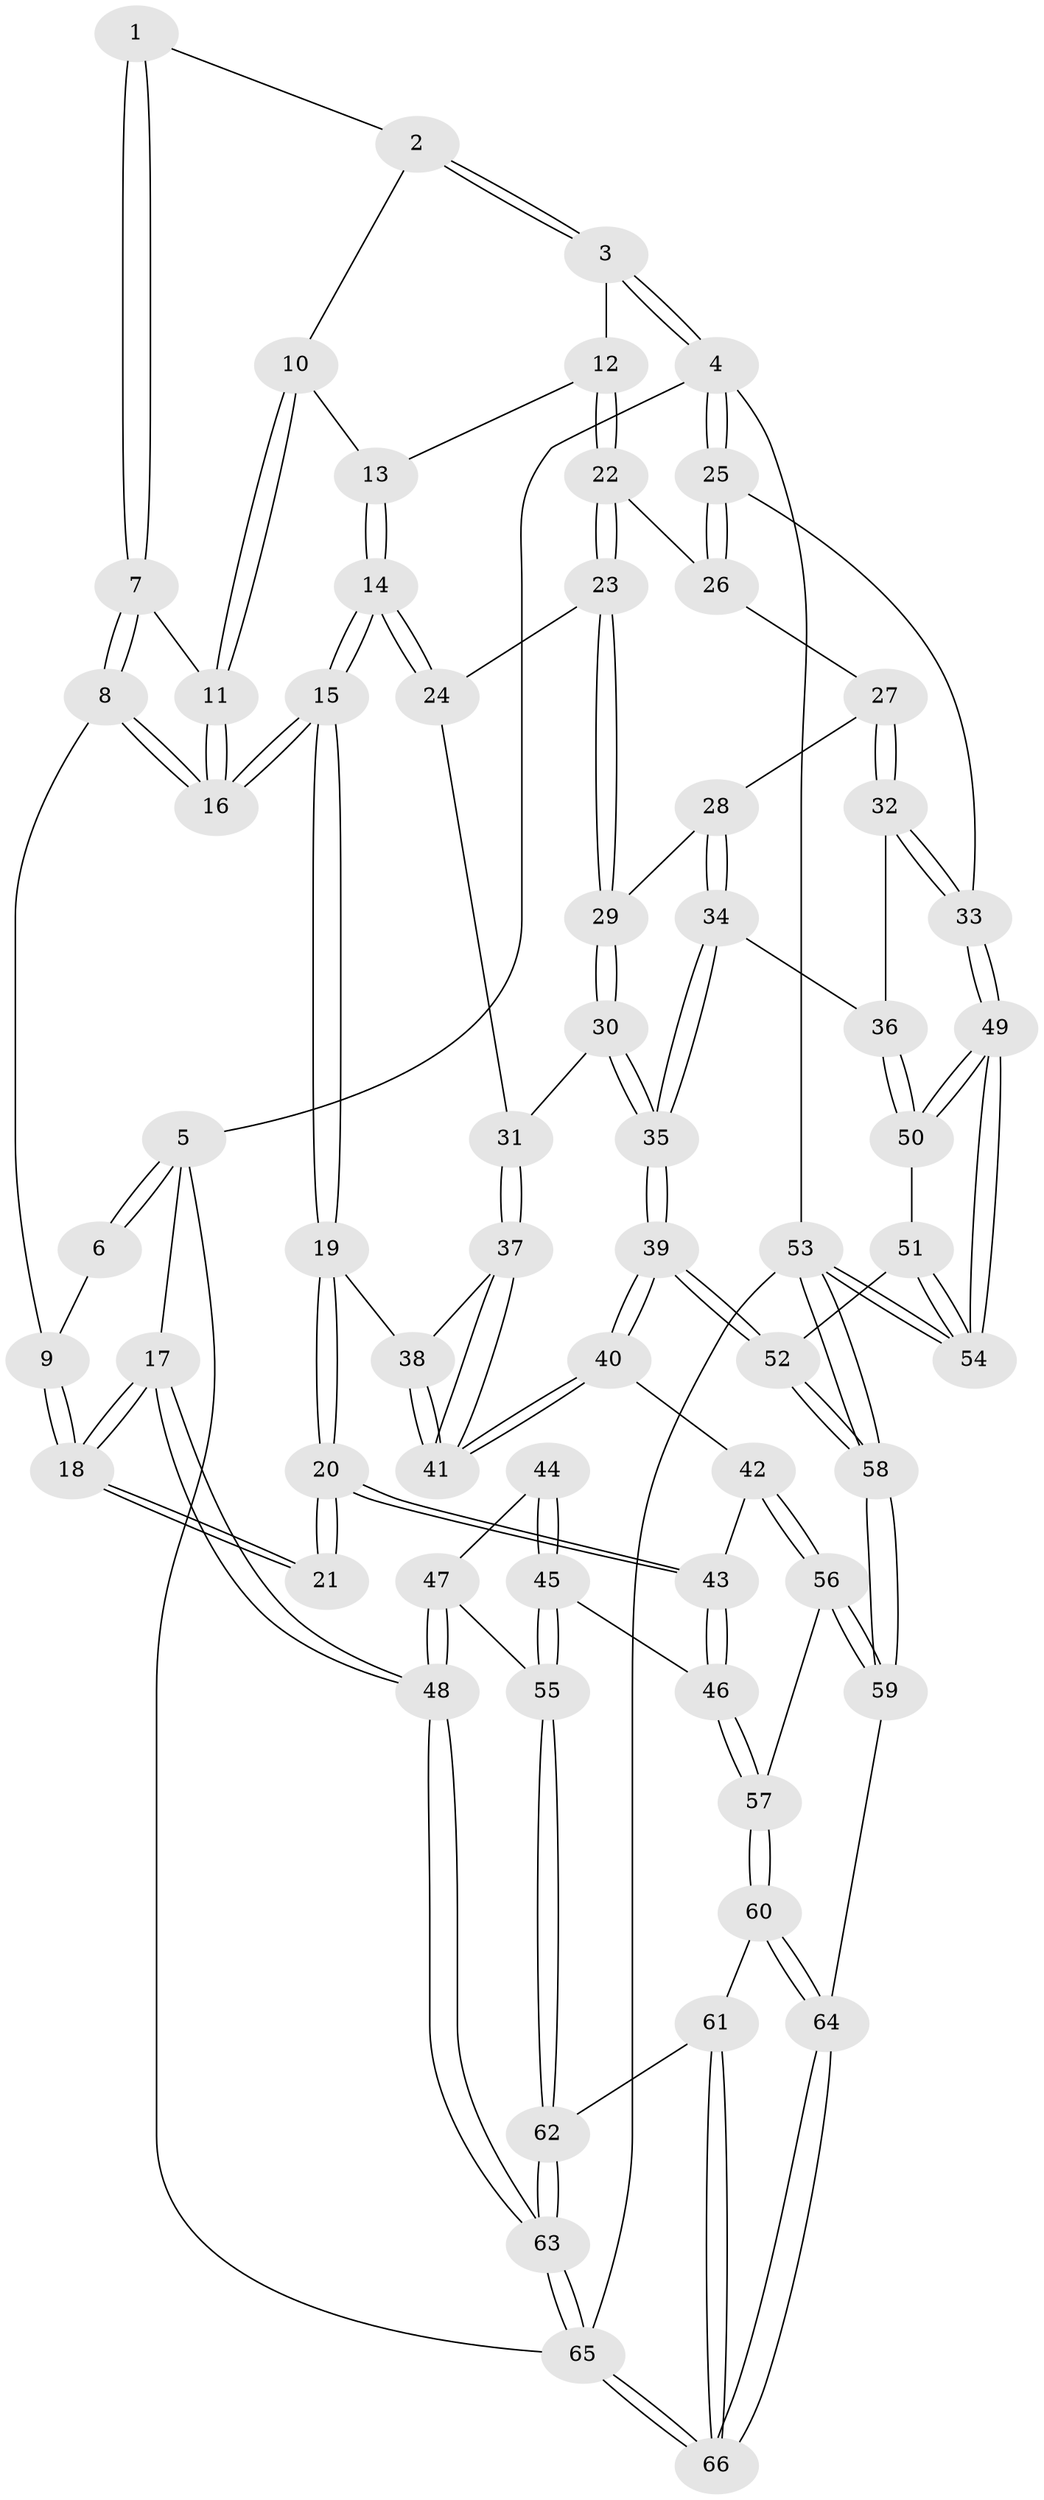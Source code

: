// coarse degree distribution, {3: 0.06521739130434782, 4: 0.43478260869565216, 6: 0.13043478260869565, 5: 0.3695652173913043}
// Generated by graph-tools (version 1.1) at 2025/52/02/27/25 19:52:39]
// undirected, 66 vertices, 162 edges
graph export_dot {
graph [start="1"]
  node [color=gray90,style=filled];
  1 [pos="+0.2069785615590843+0"];
  2 [pos="+0.38208874723088926+0"];
  3 [pos="+0.6952716686386725+0"];
  4 [pos="+1+0"];
  5 [pos="+0+0"];
  6 [pos="+0.1260127430374836+0"];
  7 [pos="+0.21041412315144675+0"];
  8 [pos="+0.18419496403377753+0.17415405304378154"];
  9 [pos="+0.06951328176771968+0.14361594095541488"];
  10 [pos="+0.3478663396764354+0.11479386323491991"];
  11 [pos="+0.29832569451141705+0.1757451373702638"];
  12 [pos="+0.6897331649185279+0"];
  13 [pos="+0.3941022481169676+0.14480685035280003"];
  14 [pos="+0.3124341890384492+0.32569258903938747"];
  15 [pos="+0.2707975480355814+0.34270764221781364"];
  16 [pos="+0.2699684684613308+0.3386207101160201"];
  17 [pos="+0+0.35705101487103524"];
  18 [pos="+0+0.3584831799932648"];
  19 [pos="+0.25051278998005383+0.37643671471422696"];
  20 [pos="+0.2158175162272475+0.41459942364928243"];
  21 [pos="+0.009362434907773833+0.401295707790993"];
  22 [pos="+0.691328503333474+0.055841648347744445"];
  23 [pos="+0.5830368926264267+0.22108479405732623"];
  24 [pos="+0.5464762742278199+0.268159978537236"];
  25 [pos="+1+0.3619916788085899"];
  26 [pos="+0.7653584767195022+0.15840825315033313"];
  27 [pos="+0.7952493593320205+0.3497931668000029"];
  28 [pos="+0.7647057225753598+0.38444127249164284"];
  29 [pos="+0.7105282565837282+0.3972290120789615"];
  30 [pos="+0.6461666224215077+0.4386973678027284"];
  31 [pos="+0.5727220525882043+0.38628690860176546"];
  32 [pos="+1+0.5125678761632702"];
  33 [pos="+1+0.5095644358992716"];
  34 [pos="+0.7444090206663602+0.6120796709627352"];
  35 [pos="+0.7159514841221554+0.6178223673073273"];
  36 [pos="+0.756395598725549+0.6125717642344954"];
  37 [pos="+0.540141447575711+0.44193186177260485"];
  38 [pos="+0.43342170165900523+0.44930828014394253"];
  39 [pos="+0.609989494235451+0.6876178942769845"];
  40 [pos="+0.5317276651271164+0.669140931734426"];
  41 [pos="+0.5246411435780011+0.58249504873981"];
  42 [pos="+0.46797664663308963+0.6806263429405328"];
  43 [pos="+0.28574539806867716+0.632397503472233"];
  44 [pos="+0.02442319946863643+0.4975005460889895"];
  45 [pos="+0.10167779171801634+0.7380743072092983"];
  46 [pos="+0.23425489242627806+0.6997417758282618"];
  47 [pos="+0.026700013274602544+0.7410769422227939"];
  48 [pos="+0+0.7345443697419247"];
  49 [pos="+1+0.8641123835127688"];
  50 [pos="+0.895118634151056+0.8204599346631463"];
  51 [pos="+0.7080271601525207+0.9261093588754306"];
  52 [pos="+0.6786090819972758+0.9368868136164232"];
  53 [pos="+1+1"];
  54 [pos="+1+1"];
  55 [pos="+0.07468381981117098+0.750647392812289"];
  56 [pos="+0.4222342295835214+0.878113309957714"];
  57 [pos="+0.2513834926692658+0.8253507097444398"];
  58 [pos="+0.6026220359027724+1"];
  59 [pos="+0.4612674481677509+1"];
  60 [pos="+0.24124716344000455+0.8827436555613599"];
  61 [pos="+0.1476054584983141+0.9421386142040212"];
  62 [pos="+0.07629606627953917+0.9011580242281906"];
  63 [pos="+0+1"];
  64 [pos="+0.45960063169459175+1"];
  65 [pos="+0+1"];
  66 [pos="+0.17351753144598345+1"];
  1 -- 2;
  1 -- 7;
  1 -- 7;
  2 -- 3;
  2 -- 3;
  2 -- 10;
  3 -- 4;
  3 -- 4;
  3 -- 12;
  4 -- 5;
  4 -- 25;
  4 -- 25;
  4 -- 53;
  5 -- 6;
  5 -- 6;
  5 -- 17;
  5 -- 65;
  6 -- 9;
  7 -- 8;
  7 -- 8;
  7 -- 11;
  8 -- 9;
  8 -- 16;
  8 -- 16;
  9 -- 18;
  9 -- 18;
  10 -- 11;
  10 -- 11;
  10 -- 13;
  11 -- 16;
  11 -- 16;
  12 -- 13;
  12 -- 22;
  12 -- 22;
  13 -- 14;
  13 -- 14;
  14 -- 15;
  14 -- 15;
  14 -- 24;
  14 -- 24;
  15 -- 16;
  15 -- 16;
  15 -- 19;
  15 -- 19;
  17 -- 18;
  17 -- 18;
  17 -- 48;
  17 -- 48;
  18 -- 21;
  18 -- 21;
  19 -- 20;
  19 -- 20;
  19 -- 38;
  20 -- 21;
  20 -- 21;
  20 -- 43;
  20 -- 43;
  22 -- 23;
  22 -- 23;
  22 -- 26;
  23 -- 24;
  23 -- 29;
  23 -- 29;
  24 -- 31;
  25 -- 26;
  25 -- 26;
  25 -- 33;
  26 -- 27;
  27 -- 28;
  27 -- 32;
  27 -- 32;
  28 -- 29;
  28 -- 34;
  28 -- 34;
  29 -- 30;
  29 -- 30;
  30 -- 31;
  30 -- 35;
  30 -- 35;
  31 -- 37;
  31 -- 37;
  32 -- 33;
  32 -- 33;
  32 -- 36;
  33 -- 49;
  33 -- 49;
  34 -- 35;
  34 -- 35;
  34 -- 36;
  35 -- 39;
  35 -- 39;
  36 -- 50;
  36 -- 50;
  37 -- 38;
  37 -- 41;
  37 -- 41;
  38 -- 41;
  38 -- 41;
  39 -- 40;
  39 -- 40;
  39 -- 52;
  39 -- 52;
  40 -- 41;
  40 -- 41;
  40 -- 42;
  42 -- 43;
  42 -- 56;
  42 -- 56;
  43 -- 46;
  43 -- 46;
  44 -- 45;
  44 -- 45;
  44 -- 47;
  45 -- 46;
  45 -- 55;
  45 -- 55;
  46 -- 57;
  46 -- 57;
  47 -- 48;
  47 -- 48;
  47 -- 55;
  48 -- 63;
  48 -- 63;
  49 -- 50;
  49 -- 50;
  49 -- 54;
  49 -- 54;
  50 -- 51;
  51 -- 52;
  51 -- 54;
  51 -- 54;
  52 -- 58;
  52 -- 58;
  53 -- 54;
  53 -- 54;
  53 -- 58;
  53 -- 58;
  53 -- 65;
  55 -- 62;
  55 -- 62;
  56 -- 57;
  56 -- 59;
  56 -- 59;
  57 -- 60;
  57 -- 60;
  58 -- 59;
  58 -- 59;
  59 -- 64;
  60 -- 61;
  60 -- 64;
  60 -- 64;
  61 -- 62;
  61 -- 66;
  61 -- 66;
  62 -- 63;
  62 -- 63;
  63 -- 65;
  63 -- 65;
  64 -- 66;
  64 -- 66;
  65 -- 66;
  65 -- 66;
}
